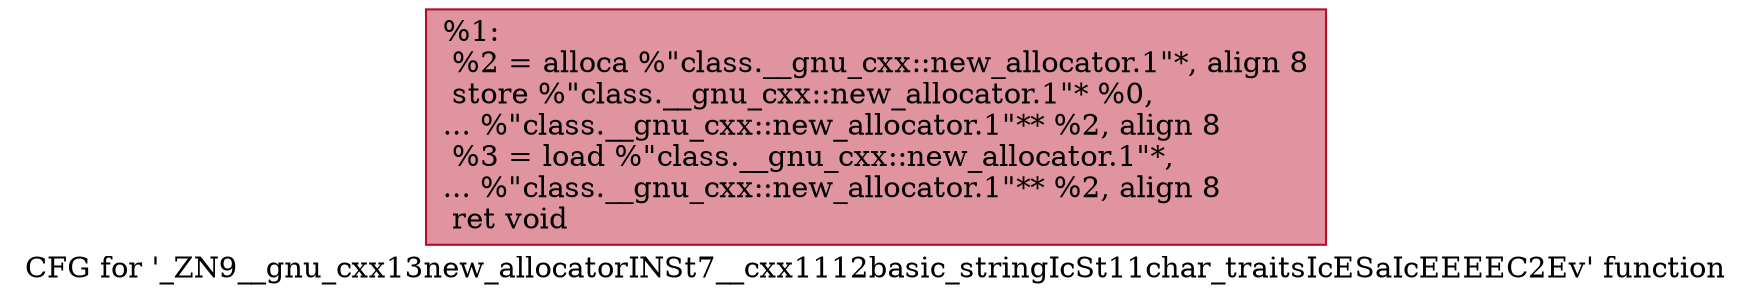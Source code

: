 digraph "CFG for '_ZN9__gnu_cxx13new_allocatorINSt7__cxx1112basic_stringIcSt11char_traitsIcESaIcEEEEC2Ev' function" {
	label="CFG for '_ZN9__gnu_cxx13new_allocatorINSt7__cxx1112basic_stringIcSt11char_traitsIcESaIcEEEEC2Ev' function";

	Node0x5604d2880210 [shape=record,color="#b70d28ff", style=filled, fillcolor="#b70d2870",label="{%1:\l  %2 = alloca %\"class.__gnu_cxx::new_allocator.1\"*, align 8\l  store %\"class.__gnu_cxx::new_allocator.1\"* %0,\l... %\"class.__gnu_cxx::new_allocator.1\"** %2, align 8\l  %3 = load %\"class.__gnu_cxx::new_allocator.1\"*,\l... %\"class.__gnu_cxx::new_allocator.1\"** %2, align 8\l  ret void\l}"];
}
